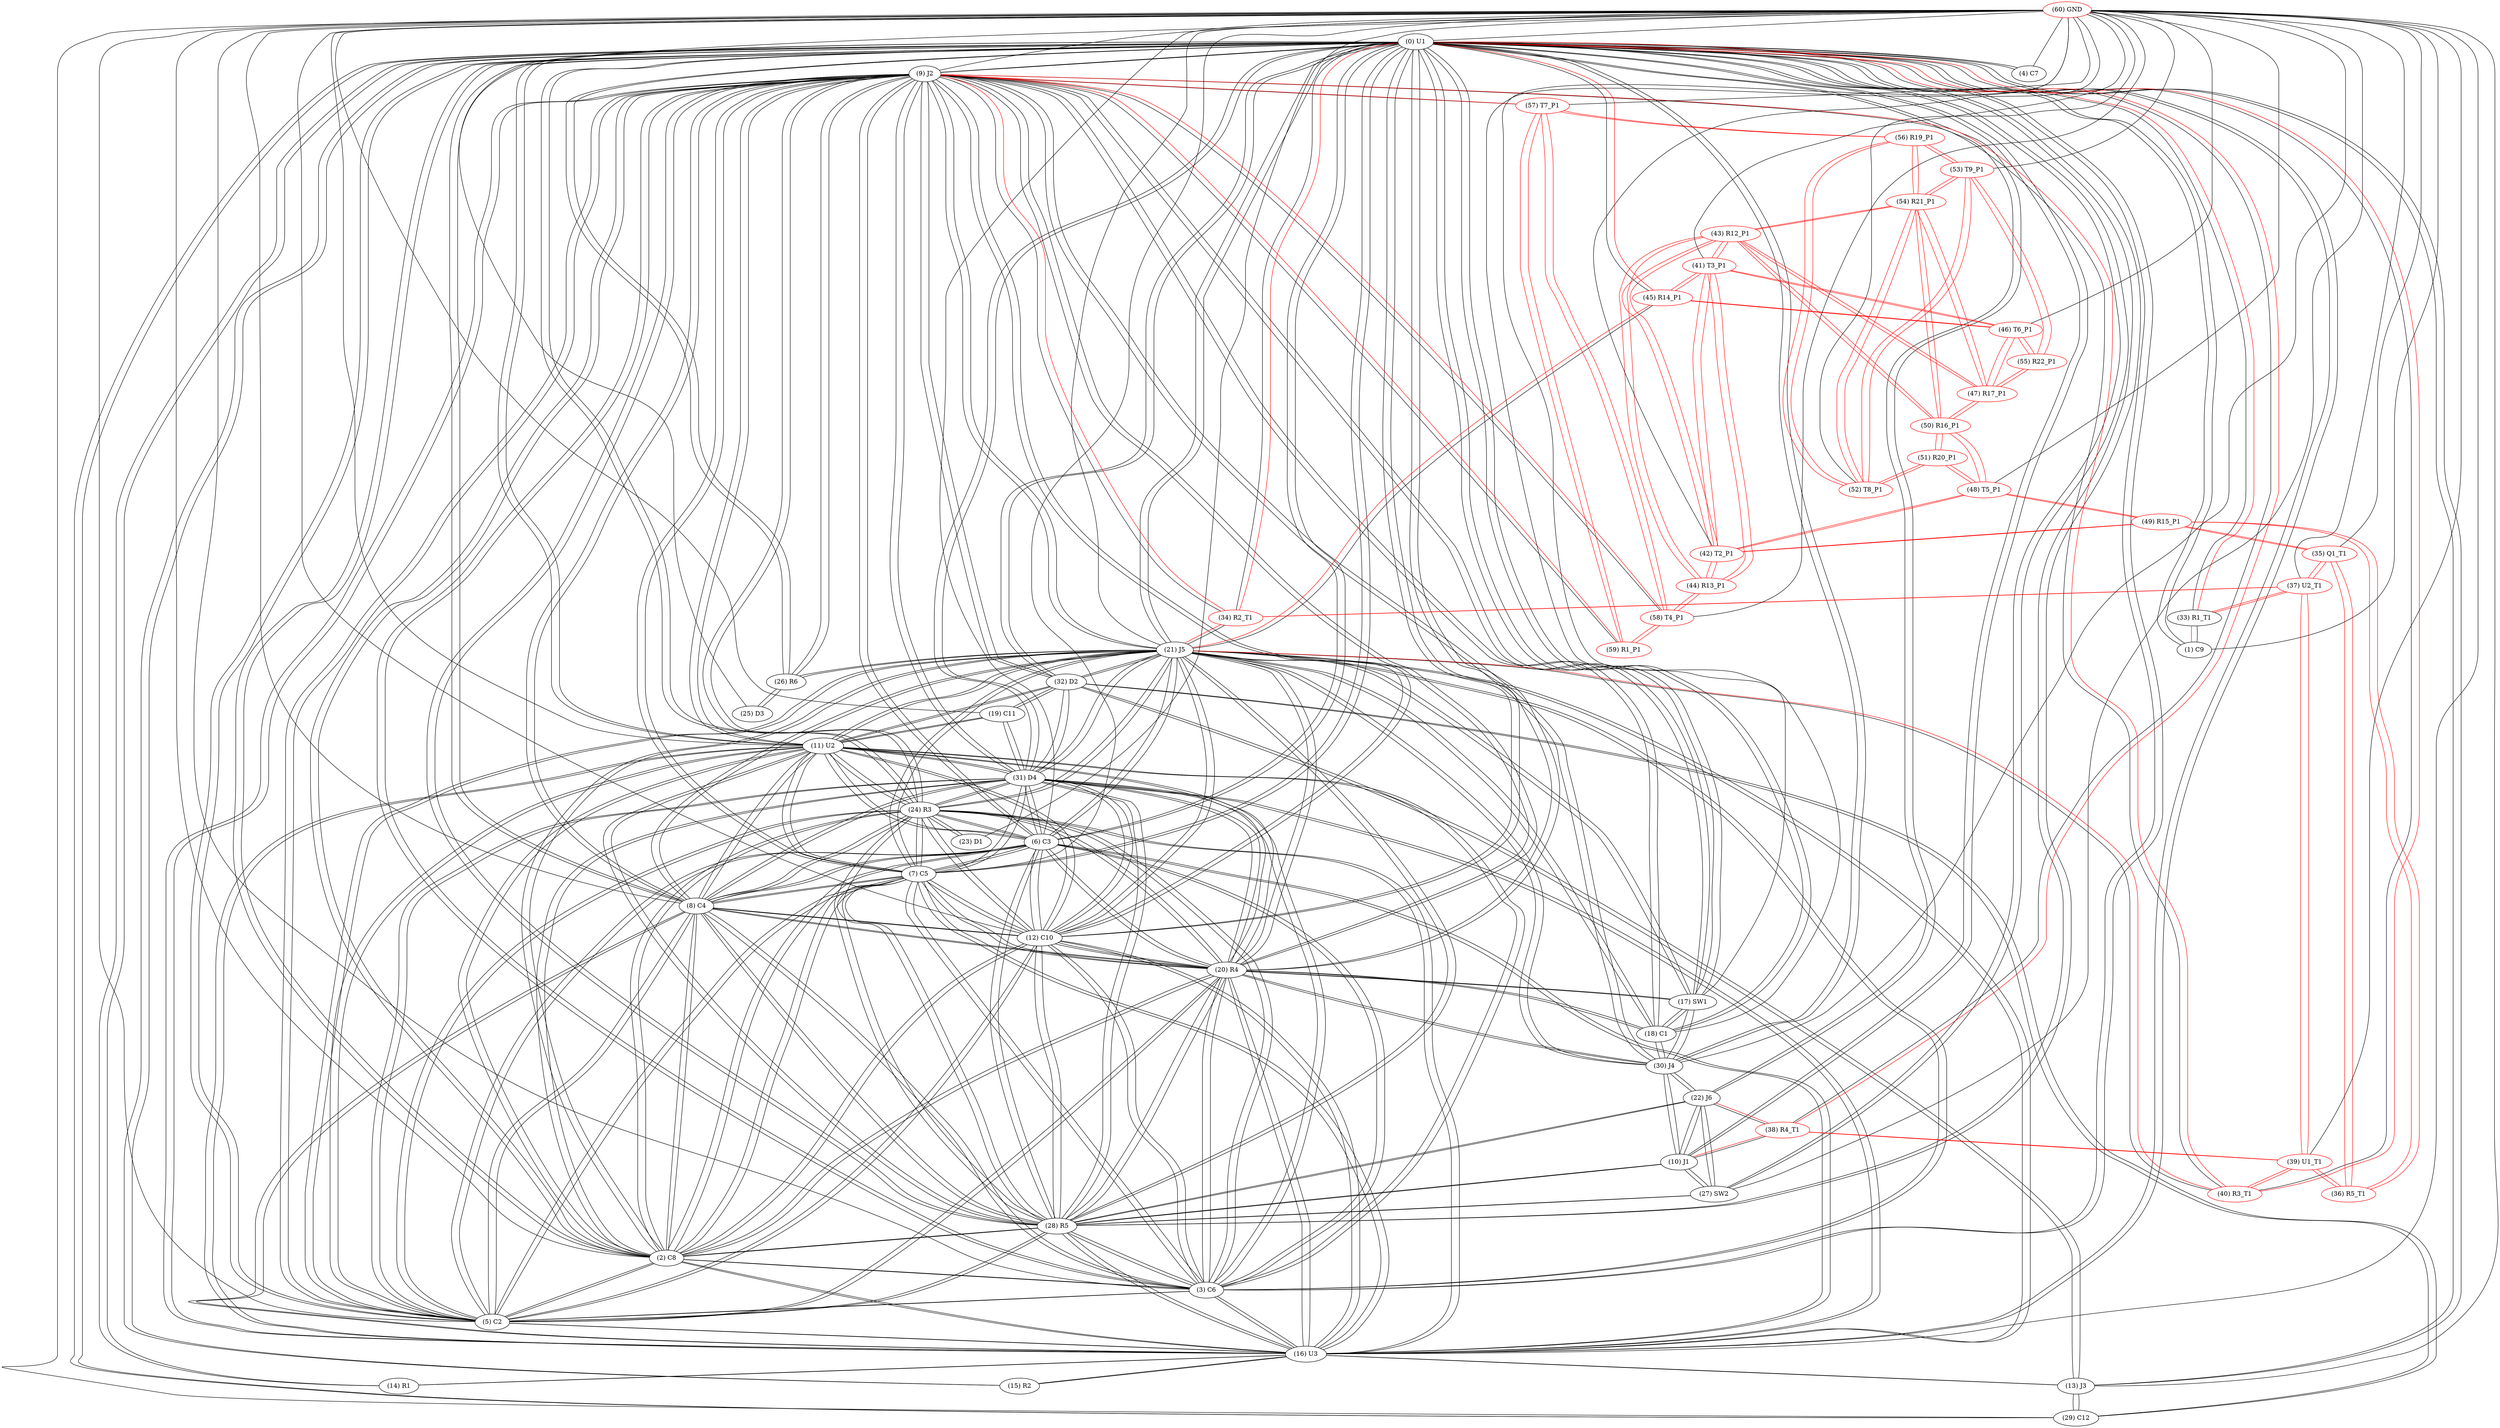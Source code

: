 graph {
	0 [label="(0) U1"]
	9 [label="(9) J2"]
	21 [label="(21) J5"]
	26 [label="(26) R6"]
	10 [label="(10) J1"]
	28 [label="(28) R5"]
	22 [label="(22) J6"]
	27 [label="(27) SW2"]
	16 [label="(16) U3"]
	5 [label="(5) C2"]
	3 [label="(3) C6"]
	2 [label="(2) C8"]
	20 [label="(20) R4"]
	12 [label="(12) C10"]
	8 [label="(8) C4"]
	11 [label="(11) U2"]
	7 [label="(7) C5"]
	6 [label="(6) C3"]
	24 [label="(24) R3"]
	31 [label="(31) D4"]
	1 [label="(1) C9"]
	33 [label="(33) R1_T1"]
	40 [label="(40) R3_T1"]
	34 [label="(34) R2_T1"]
	38 [label="(38) R4_T1"]
	30 [label="(30) J4"]
	4 [label="(4) C7"]
	18 [label="(18) C1"]
	17 [label="(17) SW1"]
	13 [label="(13) J3"]
	32 [label="(32) D2"]
	29 [label="(29) C12"]
	45 [label="(45) R14_P1"]
	15 [label="(15) R2"]
	14 [label="(14) R1"]
	1 [label="(1) C9"]
	0 [label="(0) U1"]
	33 [label="(33) R1_T1"]
	2 [label="(2) C8"]
	9 [label="(9) J2"]
	0 [label="(0) U1"]
	16 [label="(16) U3"]
	5 [label="(5) C2"]
	3 [label="(3) C6"]
	20 [label="(20) R4"]
	12 [label="(12) C10"]
	8 [label="(8) C4"]
	11 [label="(11) U2"]
	7 [label="(7) C5"]
	6 [label="(6) C3"]
	24 [label="(24) R3"]
	31 [label="(31) D4"]
	21 [label="(21) J5"]
	28 [label="(28) R5"]
	3 [label="(3) C6"]
	9 [label="(9) J2"]
	0 [label="(0) U1"]
	16 [label="(16) U3"]
	5 [label="(5) C2"]
	2 [label="(2) C8"]
	20 [label="(20) R4"]
	12 [label="(12) C10"]
	8 [label="(8) C4"]
	11 [label="(11) U2"]
	7 [label="(7) C5"]
	6 [label="(6) C3"]
	24 [label="(24) R3"]
	31 [label="(31) D4"]
	21 [label="(21) J5"]
	28 [label="(28) R5"]
	4 [label="(4) C7"]
	0 [label="(0) U1"]
	5 [label="(5) C2"]
	9 [label="(9) J2"]
	0 [label="(0) U1"]
	16 [label="(16) U3"]
	3 [label="(3) C6"]
	2 [label="(2) C8"]
	20 [label="(20) R4"]
	12 [label="(12) C10"]
	8 [label="(8) C4"]
	11 [label="(11) U2"]
	7 [label="(7) C5"]
	6 [label="(6) C3"]
	24 [label="(24) R3"]
	31 [label="(31) D4"]
	21 [label="(21) J5"]
	28 [label="(28) R5"]
	6 [label="(6) C3"]
	9 [label="(9) J2"]
	0 [label="(0) U1"]
	16 [label="(16) U3"]
	5 [label="(5) C2"]
	3 [label="(3) C6"]
	2 [label="(2) C8"]
	20 [label="(20) R4"]
	12 [label="(12) C10"]
	8 [label="(8) C4"]
	11 [label="(11) U2"]
	7 [label="(7) C5"]
	24 [label="(24) R3"]
	31 [label="(31) D4"]
	21 [label="(21) J5"]
	28 [label="(28) R5"]
	7 [label="(7) C5"]
	9 [label="(9) J2"]
	0 [label="(0) U1"]
	16 [label="(16) U3"]
	5 [label="(5) C2"]
	3 [label="(3) C6"]
	2 [label="(2) C8"]
	20 [label="(20) R4"]
	12 [label="(12) C10"]
	8 [label="(8) C4"]
	11 [label="(11) U2"]
	6 [label="(6) C3"]
	24 [label="(24) R3"]
	31 [label="(31) D4"]
	21 [label="(21) J5"]
	28 [label="(28) R5"]
	8 [label="(8) C4"]
	9 [label="(9) J2"]
	0 [label="(0) U1"]
	16 [label="(16) U3"]
	5 [label="(5) C2"]
	3 [label="(3) C6"]
	2 [label="(2) C8"]
	20 [label="(20) R4"]
	12 [label="(12) C10"]
	11 [label="(11) U2"]
	7 [label="(7) C5"]
	6 [label="(6) C3"]
	24 [label="(24) R3"]
	31 [label="(31) D4"]
	21 [label="(21) J5"]
	28 [label="(28) R5"]
	9 [label="(9) J2"]
	0 [label="(0) U1"]
	21 [label="(21) J5"]
	26 [label="(26) R6"]
	16 [label="(16) U3"]
	5 [label="(5) C2"]
	3 [label="(3) C6"]
	2 [label="(2) C8"]
	20 [label="(20) R4"]
	12 [label="(12) C10"]
	8 [label="(8) C4"]
	11 [label="(11) U2"]
	7 [label="(7) C5"]
	6 [label="(6) C3"]
	24 [label="(24) R3"]
	31 [label="(31) D4"]
	28 [label="(28) R5"]
	32 [label="(32) D2"]
	40 [label="(40) R3_T1"]
	34 [label="(34) R2_T1"]
	18 [label="(18) C1"]
	30 [label="(30) J4"]
	17 [label="(17) SW1"]
	59 [label="(59) R1_P1"]
	58 [label="(58) T4_P1"]
	57 [label="(57) T7_P1"]
	10 [label="(10) J1"]
	28 [label="(28) R5"]
	0 [label="(0) U1"]
	22 [label="(22) J6"]
	27 [label="(27) SW2"]
	38 [label="(38) R4_T1"]
	30 [label="(30) J4"]
	11 [label="(11) U2"]
	9 [label="(9) J2"]
	0 [label="(0) U1"]
	16 [label="(16) U3"]
	5 [label="(5) C2"]
	3 [label="(3) C6"]
	2 [label="(2) C8"]
	20 [label="(20) R4"]
	12 [label="(12) C10"]
	8 [label="(8) C4"]
	7 [label="(7) C5"]
	6 [label="(6) C3"]
	24 [label="(24) R3"]
	31 [label="(31) D4"]
	21 [label="(21) J5"]
	28 [label="(28) R5"]
	19 [label="(19) C11"]
	32 [label="(32) D2"]
	12 [label="(12) C10"]
	9 [label="(9) J2"]
	0 [label="(0) U1"]
	16 [label="(16) U3"]
	5 [label="(5) C2"]
	3 [label="(3) C6"]
	2 [label="(2) C8"]
	20 [label="(20) R4"]
	8 [label="(8) C4"]
	11 [label="(11) U2"]
	7 [label="(7) C5"]
	6 [label="(6) C3"]
	24 [label="(24) R3"]
	31 [label="(31) D4"]
	21 [label="(21) J5"]
	28 [label="(28) R5"]
	13 [label="(13) J3"]
	0 [label="(0) U1"]
	32 [label="(32) D2"]
	29 [label="(29) C12"]
	16 [label="(16) U3"]
	14 [label="(14) R1"]
	16 [label="(16) U3"]
	0 [label="(0) U1"]
	15 [label="(15) R2"]
	16 [label="(16) U3"]
	0 [label="(0) U1"]
	16 [label="(16) U3"]
	9 [label="(9) J2"]
	0 [label="(0) U1"]
	5 [label="(5) C2"]
	3 [label="(3) C6"]
	2 [label="(2) C8"]
	20 [label="(20) R4"]
	12 [label="(12) C10"]
	8 [label="(8) C4"]
	11 [label="(11) U2"]
	7 [label="(7) C5"]
	6 [label="(6) C3"]
	24 [label="(24) R3"]
	31 [label="(31) D4"]
	21 [label="(21) J5"]
	28 [label="(28) R5"]
	14 [label="(14) R1"]
	15 [label="(15) R2"]
	13 [label="(13) J3"]
	17 [label="(17) SW1"]
	18 [label="(18) C1"]
	0 [label="(0) U1"]
	30 [label="(30) J4"]
	21 [label="(21) J5"]
	20 [label="(20) R4"]
	9 [label="(9) J2"]
	18 [label="(18) C1"]
	0 [label="(0) U1"]
	30 [label="(30) J4"]
	21 [label="(21) J5"]
	17 [label="(17) SW1"]
	20 [label="(20) R4"]
	9 [label="(9) J2"]
	19 [label="(19) C11"]
	32 [label="(32) D2"]
	31 [label="(31) D4"]
	11 [label="(11) U2"]
	20 [label="(20) R4"]
	9 [label="(9) J2"]
	0 [label="(0) U1"]
	16 [label="(16) U3"]
	5 [label="(5) C2"]
	3 [label="(3) C6"]
	2 [label="(2) C8"]
	12 [label="(12) C10"]
	8 [label="(8) C4"]
	11 [label="(11) U2"]
	7 [label="(7) C5"]
	6 [label="(6) C3"]
	24 [label="(24) R3"]
	31 [label="(31) D4"]
	21 [label="(21) J5"]
	28 [label="(28) R5"]
	18 [label="(18) C1"]
	30 [label="(30) J4"]
	17 [label="(17) SW1"]
	21 [label="(21) J5"]
	9 [label="(9) J2"]
	0 [label="(0) U1"]
	26 [label="(26) R6"]
	16 [label="(16) U3"]
	5 [label="(5) C2"]
	3 [label="(3) C6"]
	2 [label="(2) C8"]
	20 [label="(20) R4"]
	12 [label="(12) C10"]
	8 [label="(8) C4"]
	11 [label="(11) U2"]
	7 [label="(7) C5"]
	6 [label="(6) C3"]
	24 [label="(24) R3"]
	31 [label="(31) D4"]
	28 [label="(28) R5"]
	32 [label="(32) D2"]
	40 [label="(40) R3_T1"]
	34 [label="(34) R2_T1"]
	18 [label="(18) C1"]
	30 [label="(30) J4"]
	17 [label="(17) SW1"]
	45 [label="(45) R14_P1"]
	22 [label="(22) J6"]
	10 [label="(10) J1"]
	28 [label="(28) R5"]
	0 [label="(0) U1"]
	27 [label="(27) SW2"]
	38 [label="(38) R4_T1"]
	30 [label="(30) J4"]
	23 [label="(23) D1"]
	24 [label="(24) R3"]
	24 [label="(24) R3"]
	9 [label="(9) J2"]
	0 [label="(0) U1"]
	16 [label="(16) U3"]
	5 [label="(5) C2"]
	3 [label="(3) C6"]
	2 [label="(2) C8"]
	20 [label="(20) R4"]
	12 [label="(12) C10"]
	8 [label="(8) C4"]
	11 [label="(11) U2"]
	7 [label="(7) C5"]
	6 [label="(6) C3"]
	31 [label="(31) D4"]
	21 [label="(21) J5"]
	28 [label="(28) R5"]
	23 [label="(23) D1"]
	25 [label="(25) D3"]
	26 [label="(26) R6"]
	26 [label="(26) R6"]
	25 [label="(25) D3"]
	9 [label="(9) J2"]
	0 [label="(0) U1"]
	21 [label="(21) J5"]
	27 [label="(27) SW2"]
	10 [label="(10) J1"]
	28 [label="(28) R5"]
	0 [label="(0) U1"]
	22 [label="(22) J6"]
	28 [label="(28) R5"]
	10 [label="(10) J1"]
	0 [label="(0) U1"]
	22 [label="(22) J6"]
	27 [label="(27) SW2"]
	9 [label="(9) J2"]
	16 [label="(16) U3"]
	5 [label="(5) C2"]
	3 [label="(3) C6"]
	2 [label="(2) C8"]
	20 [label="(20) R4"]
	12 [label="(12) C10"]
	8 [label="(8) C4"]
	11 [label="(11) U2"]
	7 [label="(7) C5"]
	6 [label="(6) C3"]
	24 [label="(24) R3"]
	31 [label="(31) D4"]
	21 [label="(21) J5"]
	29 [label="(29) C12"]
	0 [label="(0) U1"]
	13 [label="(13) J3"]
	32 [label="(32) D2"]
	30 [label="(30) J4"]
	22 [label="(22) J6"]
	10 [label="(10) J1"]
	0 [label="(0) U1"]
	18 [label="(18) C1"]
	21 [label="(21) J5"]
	17 [label="(17) SW1"]
	20 [label="(20) R4"]
	9 [label="(9) J2"]
	31 [label="(31) D4"]
	9 [label="(9) J2"]
	0 [label="(0) U1"]
	16 [label="(16) U3"]
	5 [label="(5) C2"]
	3 [label="(3) C6"]
	2 [label="(2) C8"]
	20 [label="(20) R4"]
	12 [label="(12) C10"]
	8 [label="(8) C4"]
	11 [label="(11) U2"]
	7 [label="(7) C5"]
	6 [label="(6) C3"]
	24 [label="(24) R3"]
	21 [label="(21) J5"]
	28 [label="(28) R5"]
	19 [label="(19) C11"]
	32 [label="(32) D2"]
	32 [label="(32) D2"]
	9 [label="(9) J2"]
	21 [label="(21) J5"]
	0 [label="(0) U1"]
	13 [label="(13) J3"]
	29 [label="(29) C12"]
	19 [label="(19) C11"]
	31 [label="(31) D4"]
	11 [label="(11) U2"]
	33 [label="(33) R1_T1"]
	1 [label="(1) C9"]
	0 [label="(0) U1"]
	37 [label="(37) U2_T1"]
	34 [label="(34) R2_T1" color=red]
	21 [label="(21) J5"]
	0 [label="(0) U1"]
	9 [label="(9) J2"]
	37 [label="(37) U2_T1"]
	35 [label="(35) Q1_T1" color=red]
	37 [label="(37) U2_T1"]
	49 [label="(49) R15_P1"]
	36 [label="(36) R5_T1"]
	36 [label="(36) R5_T1" color=red]
	39 [label="(39) U1_T1"]
	49 [label="(49) R15_P1"]
	35 [label="(35) Q1_T1"]
	37 [label="(37) U2_T1" color=red]
	34 [label="(34) R2_T1"]
	39 [label="(39) U1_T1"]
	33 [label="(33) R1_T1"]
	35 [label="(35) Q1_T1"]
	38 [label="(38) R4_T1" color=red]
	0 [label="(0) U1"]
	22 [label="(22) J6"]
	10 [label="(10) J1"]
	39 [label="(39) U1_T1"]
	39 [label="(39) U1_T1" color=red]
	40 [label="(40) R3_T1"]
	38 [label="(38) R4_T1"]
	37 [label="(37) U2_T1"]
	36 [label="(36) R5_T1"]
	40 [label="(40) R3_T1" color=red]
	21 [label="(21) J5"]
	0 [label="(0) U1"]
	9 [label="(9) J2"]
	39 [label="(39) U1_T1"]
	41 [label="(41) T3_P1" color=red]
	45 [label="(45) R14_P1"]
	46 [label="(46) T6_P1"]
	44 [label="(44) R13_P1"]
	43 [label="(43) R12_P1"]
	42 [label="(42) T2_P1"]
	42 [label="(42) T2_P1" color=red]
	44 [label="(44) R13_P1"]
	41 [label="(41) T3_P1"]
	43 [label="(43) R12_P1"]
	48 [label="(48) T5_P1"]
	49 [label="(49) R15_P1"]
	43 [label="(43) R12_P1" color=red]
	54 [label="(54) R21_P1"]
	50 [label="(50) R16_P1"]
	47 [label="(47) R17_P1"]
	44 [label="(44) R13_P1"]
	41 [label="(41) T3_P1"]
	42 [label="(42) T2_P1"]
	44 [label="(44) R13_P1" color=red]
	58 [label="(58) T4_P1"]
	41 [label="(41) T3_P1"]
	43 [label="(43) R12_P1"]
	42 [label="(42) T2_P1"]
	45 [label="(45) R14_P1" color=red]
	0 [label="(0) U1"]
	21 [label="(21) J5"]
	41 [label="(41) T3_P1"]
	46 [label="(46) T6_P1"]
	46 [label="(46) T6_P1" color=red]
	45 [label="(45) R14_P1"]
	41 [label="(41) T3_P1"]
	55 [label="(55) R22_P1"]
	47 [label="(47) R17_P1"]
	47 [label="(47) R17_P1" color=red]
	54 [label="(54) R21_P1"]
	50 [label="(50) R16_P1"]
	43 [label="(43) R12_P1"]
	55 [label="(55) R22_P1"]
	46 [label="(46) T6_P1"]
	48 [label="(48) T5_P1" color=red]
	42 [label="(42) T2_P1"]
	49 [label="(49) R15_P1"]
	50 [label="(50) R16_P1"]
	51 [label="(51) R20_P1"]
	49 [label="(49) R15_P1" color=red]
	36 [label="(36) R5_T1"]
	35 [label="(35) Q1_T1"]
	42 [label="(42) T2_P1"]
	48 [label="(48) T5_P1"]
	50 [label="(50) R16_P1" color=red]
	54 [label="(54) R21_P1"]
	43 [label="(43) R12_P1"]
	47 [label="(47) R17_P1"]
	48 [label="(48) T5_P1"]
	51 [label="(51) R20_P1"]
	51 [label="(51) R20_P1" color=red]
	52 [label="(52) T8_P1"]
	50 [label="(50) R16_P1"]
	48 [label="(48) T5_P1"]
	52 [label="(52) T8_P1" color=red]
	53 [label="(53) T9_P1"]
	54 [label="(54) R21_P1"]
	56 [label="(56) R19_P1"]
	51 [label="(51) R20_P1"]
	53 [label="(53) T9_P1" color=red]
	55 [label="(55) R22_P1"]
	54 [label="(54) R21_P1"]
	52 [label="(52) T8_P1"]
	56 [label="(56) R19_P1"]
	54 [label="(54) R21_P1" color=red]
	50 [label="(50) R16_P1"]
	43 [label="(43) R12_P1"]
	47 [label="(47) R17_P1"]
	53 [label="(53) T9_P1"]
	52 [label="(52) T8_P1"]
	56 [label="(56) R19_P1"]
	55 [label="(55) R22_P1" color=red]
	53 [label="(53) T9_P1"]
	46 [label="(46) T6_P1"]
	47 [label="(47) R17_P1"]
	56 [label="(56) R19_P1" color=red]
	53 [label="(53) T9_P1"]
	54 [label="(54) R21_P1"]
	52 [label="(52) T8_P1"]
	57 [label="(57) T7_P1"]
	57 [label="(57) T7_P1" color=red]
	59 [label="(59) R1_P1"]
	58 [label="(58) T4_P1"]
	9 [label="(9) J2"]
	56 [label="(56) R19_P1"]
	58 [label="(58) T4_P1" color=red]
	44 [label="(44) R13_P1"]
	59 [label="(59) R1_P1"]
	57 [label="(57) T7_P1"]
	9 [label="(9) J2"]
	59 [label="(59) R1_P1" color=red]
	58 [label="(58) T4_P1"]
	57 [label="(57) T7_P1"]
	9 [label="(9) J2"]
	60 [label="(60) GND" color=red]
	3 [label="(3) C6"]
	2 [label="(2) C8"]
	1 [label="(1) C9"]
	21 [label="(21) J5"]
	7 [label="(7) C5"]
	0 [label="(0) U1"]
	4 [label="(4) C7"]
	5 [label="(5) C2"]
	6 [label="(6) C3"]
	8 [label="(8) C4"]
	25 [label="(25) D3"]
	29 [label="(29) C12"]
	30 [label="(30) J4"]
	17 [label="(17) SW1"]
	18 [label="(18) C1"]
	19 [label="(19) C11"]
	9 [label="(9) J2"]
	27 [label="(27) SW2"]
	23 [label="(23) D1"]
	13 [label="(13) J3"]
	11 [label="(11) U2"]
	16 [label="(16) U3"]
	12 [label="(12) C10"]
	35 [label="(35) Q1_T1"]
	37 [label="(37) U2_T1"]
	39 [label="(39) U1_T1"]
	41 [label="(41) T3_P1"]
	58 [label="(58) T4_P1"]
	57 [label="(57) T7_P1"]
	48 [label="(48) T5_P1"]
	53 [label="(53) T9_P1"]
	52 [label="(52) T8_P1"]
	46 [label="(46) T6_P1"]
	42 [label="(42) T2_P1"]
	0 -- 9
	0 -- 21
	0 -- 26
	0 -- 10
	0 -- 28
	0 -- 22
	0 -- 27
	0 -- 16
	0 -- 5
	0 -- 3
	0 -- 2
	0 -- 20
	0 -- 12
	0 -- 8
	0 -- 11
	0 -- 7
	0 -- 6
	0 -- 24
	0 -- 31
	0 -- 1
	0 -- 33
	0 -- 40
	0 -- 34
	0 -- 38
	0 -- 30
	0 -- 4
	0 -- 18
	0 -- 17
	0 -- 13
	0 -- 32
	0 -- 29
	0 -- 45
	0 -- 15
	0 -- 14
	1 -- 0
	1 -- 33
	2 -- 9
	2 -- 0
	2 -- 16
	2 -- 5
	2 -- 3
	2 -- 20
	2 -- 12
	2 -- 8
	2 -- 11
	2 -- 7
	2 -- 6
	2 -- 24
	2 -- 31
	2 -- 21
	2 -- 28
	3 -- 9
	3 -- 0
	3 -- 16
	3 -- 5
	3 -- 2
	3 -- 20
	3 -- 12
	3 -- 8
	3 -- 11
	3 -- 7
	3 -- 6
	3 -- 24
	3 -- 31
	3 -- 21
	3 -- 28
	4 -- 0
	5 -- 9
	5 -- 0
	5 -- 16
	5 -- 3
	5 -- 2
	5 -- 20
	5 -- 12
	5 -- 8
	5 -- 11
	5 -- 7
	5 -- 6
	5 -- 24
	5 -- 31
	5 -- 21
	5 -- 28
	6 -- 9
	6 -- 0
	6 -- 16
	6 -- 5
	6 -- 3
	6 -- 2
	6 -- 20
	6 -- 12
	6 -- 8
	6 -- 11
	6 -- 7
	6 -- 24
	6 -- 31
	6 -- 21
	6 -- 28
	7 -- 9
	7 -- 0
	7 -- 16
	7 -- 5
	7 -- 3
	7 -- 2
	7 -- 20
	7 -- 12
	7 -- 8
	7 -- 11
	7 -- 6
	7 -- 24
	7 -- 31
	7 -- 21
	7 -- 28
	8 -- 9
	8 -- 0
	8 -- 16
	8 -- 5
	8 -- 3
	8 -- 2
	8 -- 20
	8 -- 12
	8 -- 11
	8 -- 7
	8 -- 6
	8 -- 24
	8 -- 31
	8 -- 21
	8 -- 28
	9 -- 0
	9 -- 21
	9 -- 26
	9 -- 16
	9 -- 5
	9 -- 3
	9 -- 2
	9 -- 20
	9 -- 12
	9 -- 8
	9 -- 11
	9 -- 7
	9 -- 6
	9 -- 24
	9 -- 31
	9 -- 28
	9 -- 32
	9 -- 40
	9 -- 34
	9 -- 18
	9 -- 30
	9 -- 17
	9 -- 59
	9 -- 58
	9 -- 57
	10 -- 28
	10 -- 0
	10 -- 22
	10 -- 27
	10 -- 38
	10 -- 30
	11 -- 9
	11 -- 0
	11 -- 16
	11 -- 5
	11 -- 3
	11 -- 2
	11 -- 20
	11 -- 12
	11 -- 8
	11 -- 7
	11 -- 6
	11 -- 24
	11 -- 31
	11 -- 21
	11 -- 28
	11 -- 19
	11 -- 32
	12 -- 9
	12 -- 0
	12 -- 16
	12 -- 5
	12 -- 3
	12 -- 2
	12 -- 20
	12 -- 8
	12 -- 11
	12 -- 7
	12 -- 6
	12 -- 24
	12 -- 31
	12 -- 21
	12 -- 28
	13 -- 0
	13 -- 32
	13 -- 29
	13 -- 16
	14 -- 16
	14 -- 0
	15 -- 16
	15 -- 0
	16 -- 9
	16 -- 0
	16 -- 5
	16 -- 3
	16 -- 2
	16 -- 20
	16 -- 12
	16 -- 8
	16 -- 11
	16 -- 7
	16 -- 6
	16 -- 24
	16 -- 31
	16 -- 21
	16 -- 28
	16 -- 14
	16 -- 15
	16 -- 13
	17 -- 18
	17 -- 0
	17 -- 30
	17 -- 21
	17 -- 20
	17 -- 9
	18 -- 0
	18 -- 30
	18 -- 21
	18 -- 17
	18 -- 20
	18 -- 9
	19 -- 32
	19 -- 31
	19 -- 11
	20 -- 9
	20 -- 0
	20 -- 16
	20 -- 5
	20 -- 3
	20 -- 2
	20 -- 12
	20 -- 8
	20 -- 11
	20 -- 7
	20 -- 6
	20 -- 24
	20 -- 31
	20 -- 21
	20 -- 28
	20 -- 18
	20 -- 30
	20 -- 17
	21 -- 9
	21 -- 0
	21 -- 26
	21 -- 16
	21 -- 5
	21 -- 3
	21 -- 2
	21 -- 20
	21 -- 12
	21 -- 8
	21 -- 11
	21 -- 7
	21 -- 6
	21 -- 24
	21 -- 31
	21 -- 28
	21 -- 32
	21 -- 40
	21 -- 34
	21 -- 18
	21 -- 30
	21 -- 17
	21 -- 45
	22 -- 10
	22 -- 28
	22 -- 0
	22 -- 27
	22 -- 38
	22 -- 30
	23 -- 24
	24 -- 9
	24 -- 0
	24 -- 16
	24 -- 5
	24 -- 3
	24 -- 2
	24 -- 20
	24 -- 12
	24 -- 8
	24 -- 11
	24 -- 7
	24 -- 6
	24 -- 31
	24 -- 21
	24 -- 28
	24 -- 23
	25 -- 26
	26 -- 25
	26 -- 9
	26 -- 0
	26 -- 21
	27 -- 10
	27 -- 28
	27 -- 0
	27 -- 22
	28 -- 10
	28 -- 0
	28 -- 22
	28 -- 27
	28 -- 9
	28 -- 16
	28 -- 5
	28 -- 3
	28 -- 2
	28 -- 20
	28 -- 12
	28 -- 8
	28 -- 11
	28 -- 7
	28 -- 6
	28 -- 24
	28 -- 31
	28 -- 21
	29 -- 0
	29 -- 13
	29 -- 32
	30 -- 22
	30 -- 10
	30 -- 0
	30 -- 18
	30 -- 21
	30 -- 17
	30 -- 20
	30 -- 9
	31 -- 9
	31 -- 0
	31 -- 16
	31 -- 5
	31 -- 3
	31 -- 2
	31 -- 20
	31 -- 12
	31 -- 8
	31 -- 11
	31 -- 7
	31 -- 6
	31 -- 24
	31 -- 21
	31 -- 28
	31 -- 19
	31 -- 32
	32 -- 9
	32 -- 21
	32 -- 0
	32 -- 13
	32 -- 29
	32 -- 19
	32 -- 31
	32 -- 11
	33 -- 1 [color=red]
	33 -- 0 [color=red]
	33 -- 37 [color=red]
	34 -- 21 [color=red]
	34 -- 0 [color=red]
	34 -- 9 [color=red]
	34 -- 37 [color=red]
	35 -- 37 [color=red]
	35 -- 49 [color=red]
	35 -- 36 [color=red]
	36 -- 39 [color=red]
	36 -- 49 [color=red]
	36 -- 35 [color=red]
	37 -- 34 [color=red]
	37 -- 39 [color=red]
	37 -- 33 [color=red]
	37 -- 35 [color=red]
	38 -- 0 [color=red]
	38 -- 22 [color=red]
	38 -- 10 [color=red]
	38 -- 39 [color=red]
	39 -- 40 [color=red]
	39 -- 38 [color=red]
	39 -- 37 [color=red]
	39 -- 36 [color=red]
	40 -- 21 [color=red]
	40 -- 0 [color=red]
	40 -- 9 [color=red]
	40 -- 39 [color=red]
	41 -- 45 [color=red]
	41 -- 46 [color=red]
	41 -- 44 [color=red]
	41 -- 43 [color=red]
	41 -- 42 [color=red]
	42 -- 44 [color=red]
	42 -- 41 [color=red]
	42 -- 43 [color=red]
	42 -- 48 [color=red]
	42 -- 49 [color=red]
	43 -- 54 [color=red]
	43 -- 50 [color=red]
	43 -- 47 [color=red]
	43 -- 44 [color=red]
	43 -- 41 [color=red]
	43 -- 42 [color=red]
	44 -- 58 [color=red]
	44 -- 41 [color=red]
	44 -- 43 [color=red]
	44 -- 42 [color=red]
	45 -- 0 [color=red]
	45 -- 21 [color=red]
	45 -- 41 [color=red]
	45 -- 46 [color=red]
	46 -- 45 [color=red]
	46 -- 41 [color=red]
	46 -- 55 [color=red]
	46 -- 47 [color=red]
	47 -- 54 [color=red]
	47 -- 50 [color=red]
	47 -- 43 [color=red]
	47 -- 55 [color=red]
	47 -- 46 [color=red]
	48 -- 42 [color=red]
	48 -- 49 [color=red]
	48 -- 50 [color=red]
	48 -- 51 [color=red]
	49 -- 36 [color=red]
	49 -- 35 [color=red]
	49 -- 42 [color=red]
	49 -- 48 [color=red]
	50 -- 54 [color=red]
	50 -- 43 [color=red]
	50 -- 47 [color=red]
	50 -- 48 [color=red]
	50 -- 51 [color=red]
	51 -- 52 [color=red]
	51 -- 50 [color=red]
	51 -- 48 [color=red]
	52 -- 53 [color=red]
	52 -- 54 [color=red]
	52 -- 56 [color=red]
	52 -- 51 [color=red]
	53 -- 55 [color=red]
	53 -- 54 [color=red]
	53 -- 52 [color=red]
	53 -- 56 [color=red]
	54 -- 50 [color=red]
	54 -- 43 [color=red]
	54 -- 47 [color=red]
	54 -- 53 [color=red]
	54 -- 52 [color=red]
	54 -- 56 [color=red]
	55 -- 53 [color=red]
	55 -- 46 [color=red]
	55 -- 47 [color=red]
	56 -- 53 [color=red]
	56 -- 54 [color=red]
	56 -- 52 [color=red]
	56 -- 57 [color=red]
	57 -- 59 [color=red]
	57 -- 58 [color=red]
	57 -- 9 [color=red]
	57 -- 56 [color=red]
	58 -- 44 [color=red]
	58 -- 59 [color=red]
	58 -- 57 [color=red]
	58 -- 9 [color=red]
	59 -- 58 [color=red]
	59 -- 57 [color=red]
	59 -- 9 [color=red]
	60 -- 3
	60 -- 2
	60 -- 1
	60 -- 21
	60 -- 7
	60 -- 0
	60 -- 4
	60 -- 5
	60 -- 6
	60 -- 8
	60 -- 25
	60 -- 29
	60 -- 30
	60 -- 17
	60 -- 18
	60 -- 19
	60 -- 9
	60 -- 27
	60 -- 23
	60 -- 13
	60 -- 11
	60 -- 16
	60 -- 12
	60 -- 35
	60 -- 37
	60 -- 39
	60 -- 41
	60 -- 58
	60 -- 57
	60 -- 48
	60 -- 53
	60 -- 52
	60 -- 46
	60 -- 42
}